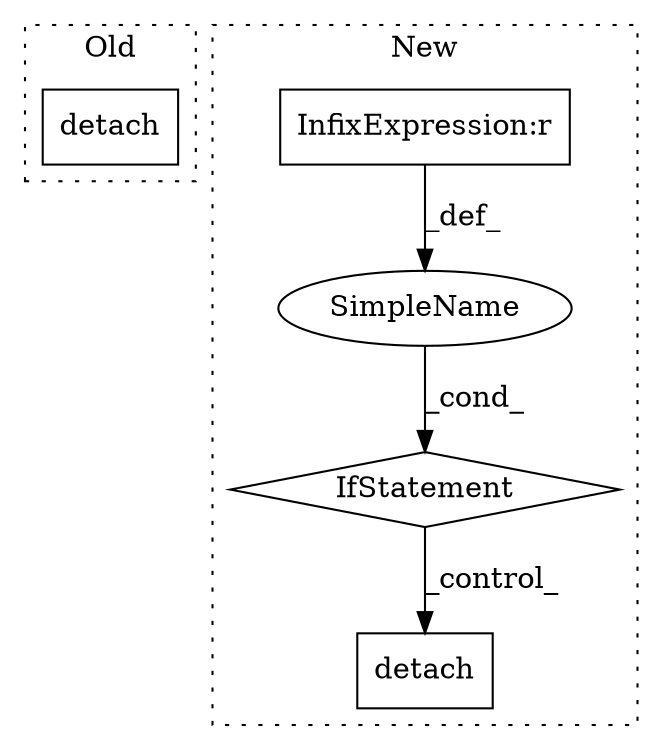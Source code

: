 digraph G {
subgraph cluster0 {
1 [label="detach" a="32" s="3824" l="8" shape="box"];
label = "Old";
style="dotted";
}
subgraph cluster1 {
2 [label="IfStatement" a="25" s="3779" l="3" shape="diamond"];
3 [label="InfixExpression:r" a="27" s="3770" l="4" shape="box"];
4 [label="SimpleName" a="42" s="" l="" shape="ellipse"];
5 [label="detach" a="32" s="3828" l="8" shape="box"];
label = "New";
style="dotted";
}
2 -> 5 [label="_control_"];
3 -> 4 [label="_def_"];
4 -> 2 [label="_cond_"];
}
